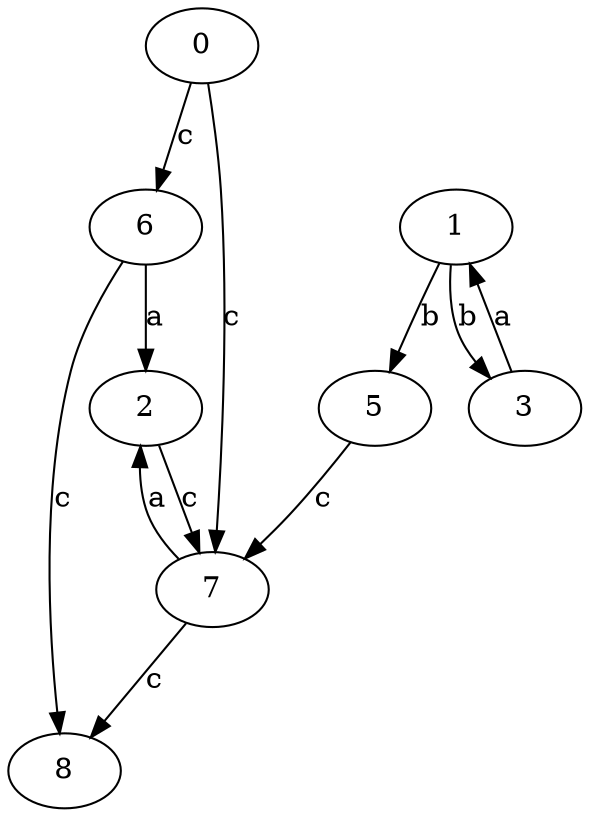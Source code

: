 strict digraph  {
0;
1;
2;
3;
5;
6;
7;
8;
0 -> 6  [label=c];
0 -> 7  [label=c];
1 -> 3  [label=b];
1 -> 5  [label=b];
2 -> 7  [label=c];
3 -> 1  [label=a];
5 -> 7  [label=c];
6 -> 2  [label=a];
6 -> 8  [label=c];
7 -> 2  [label=a];
7 -> 8  [label=c];
}
